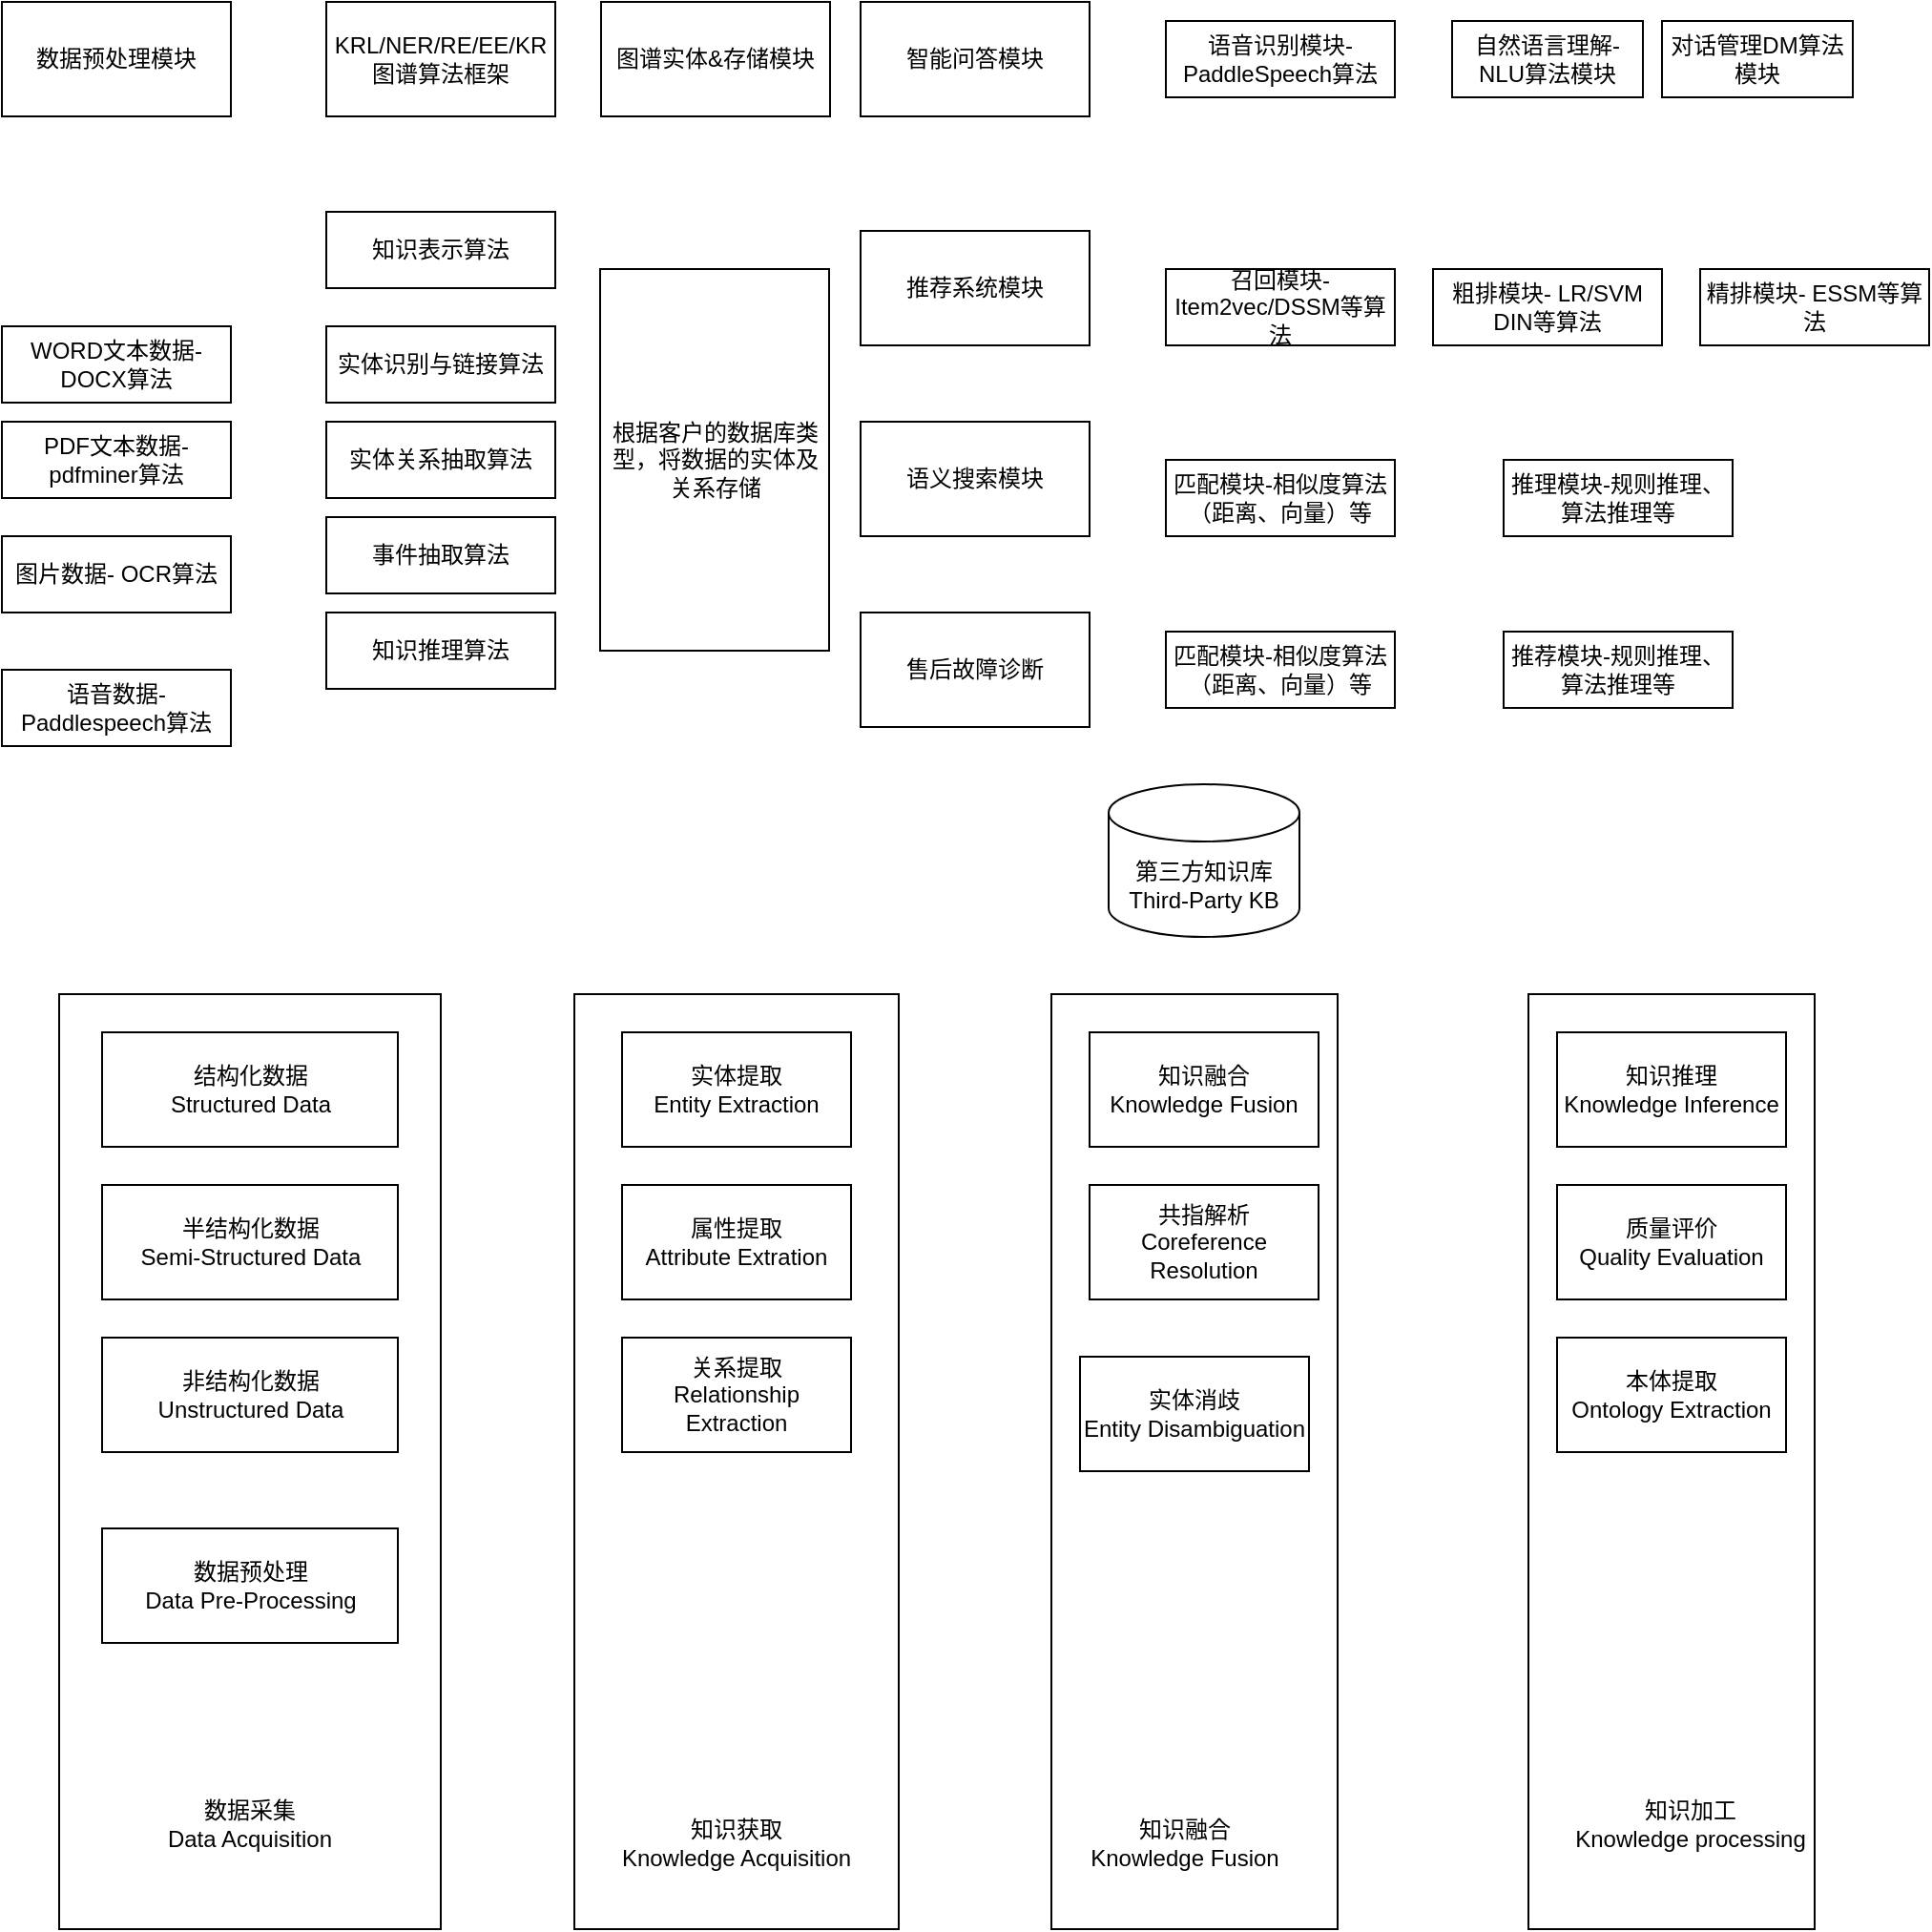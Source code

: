 <mxfile version="17.4.6" type="github">
  <diagram id="qOfUivVCctx0ZlwlnH53" name="Page-1">
    <mxGraphModel dx="1166" dy="569" grid="1" gridSize="10" guides="1" tooltips="1" connect="1" arrows="1" fold="1" page="1" pageScale="1" pageWidth="827" pageHeight="1169" math="0" shadow="0">
      <root>
        <mxCell id="0" />
        <mxCell id="1" parent="0" />
        <mxCell id="7Eq7nUJiCLbymJrPd0HY-1" value="数据预处理模块" style="rounded=0;whiteSpace=wrap;html=1;" parent="1" vertex="1">
          <mxGeometry x="40" y="160" width="120" height="60" as="geometry" />
        </mxCell>
        <mxCell id="7Eq7nUJiCLbymJrPd0HY-2" value="KRL/NER/RE/EE/KR图谱算法框架" style="rounded=0;whiteSpace=wrap;html=1;" parent="1" vertex="1">
          <mxGeometry x="210" y="160" width="120" height="60" as="geometry" />
        </mxCell>
        <mxCell id="7Eq7nUJiCLbymJrPd0HY-3" value="图谱实体&amp;amp;存储模块" style="rounded=0;whiteSpace=wrap;html=1;" parent="1" vertex="1">
          <mxGeometry x="354" y="160" width="120" height="60" as="geometry" />
        </mxCell>
        <mxCell id="7Eq7nUJiCLbymJrPd0HY-4" value="智能问答模块" style="rounded=0;whiteSpace=wrap;html=1;" parent="1" vertex="1">
          <mxGeometry x="490" y="160" width="120" height="60" as="geometry" />
        </mxCell>
        <mxCell id="7Eq7nUJiCLbymJrPd0HY-5" value="推荐系统模块" style="rounded=0;whiteSpace=wrap;html=1;" parent="1" vertex="1">
          <mxGeometry x="490" y="280" width="120" height="60" as="geometry" />
        </mxCell>
        <mxCell id="7Eq7nUJiCLbymJrPd0HY-6" value="语义搜索模块" style="rounded=0;whiteSpace=wrap;html=1;" parent="1" vertex="1">
          <mxGeometry x="490" y="380" width="120" height="60" as="geometry" />
        </mxCell>
        <mxCell id="7Eq7nUJiCLbymJrPd0HY-7" value="售后故障诊断" style="rounded=0;whiteSpace=wrap;html=1;" parent="1" vertex="1">
          <mxGeometry x="490" y="480" width="120" height="60" as="geometry" />
        </mxCell>
        <mxCell id="7Eq7nUJiCLbymJrPd0HY-9" value="WORD文本数据-DOCX算法" style="rounded=0;whiteSpace=wrap;html=1;" parent="1" vertex="1">
          <mxGeometry x="40" y="330" width="120" height="40" as="geometry" />
        </mxCell>
        <mxCell id="7Eq7nUJiCLbymJrPd0HY-10" value="PDF文本数据-pdfminer算法" style="rounded=0;whiteSpace=wrap;html=1;" parent="1" vertex="1">
          <mxGeometry x="40" y="380" width="120" height="40" as="geometry" />
        </mxCell>
        <mxCell id="7Eq7nUJiCLbymJrPd0HY-11" value="图片数据- OCR算法" style="rounded=0;whiteSpace=wrap;html=1;" parent="1" vertex="1">
          <mxGeometry x="40" y="440" width="120" height="40" as="geometry" />
        </mxCell>
        <mxCell id="7Eq7nUJiCLbymJrPd0HY-12" value="语音数据- Paddlespeech算法" style="rounded=0;whiteSpace=wrap;html=1;" parent="1" vertex="1">
          <mxGeometry x="40" y="510" width="120" height="40" as="geometry" />
        </mxCell>
        <mxCell id="7Eq7nUJiCLbymJrPd0HY-13" value="知识表示算法" style="rounded=0;whiteSpace=wrap;html=1;" parent="1" vertex="1">
          <mxGeometry x="210" y="270" width="120" height="40" as="geometry" />
        </mxCell>
        <mxCell id="7Eq7nUJiCLbymJrPd0HY-14" value="实体识别与链接算法" style="rounded=0;whiteSpace=wrap;html=1;" parent="1" vertex="1">
          <mxGeometry x="210" y="330" width="120" height="40" as="geometry" />
        </mxCell>
        <mxCell id="7Eq7nUJiCLbymJrPd0HY-15" value="实体关系抽取算法" style="rounded=0;whiteSpace=wrap;html=1;" parent="1" vertex="1">
          <mxGeometry x="210" y="380" width="120" height="40" as="geometry" />
        </mxCell>
        <mxCell id="7Eq7nUJiCLbymJrPd0HY-16" value="事件抽取算法" style="rounded=0;whiteSpace=wrap;html=1;" parent="1" vertex="1">
          <mxGeometry x="210" y="430" width="120" height="40" as="geometry" />
        </mxCell>
        <mxCell id="7Eq7nUJiCLbymJrPd0HY-17" value="知识推理算法" style="rounded=0;whiteSpace=wrap;html=1;" parent="1" vertex="1">
          <mxGeometry x="210" y="480" width="120" height="40" as="geometry" />
        </mxCell>
        <mxCell id="7Eq7nUJiCLbymJrPd0HY-18" value="根据客户的数据库类型，将数据的实体及关系存储" style="rounded=0;whiteSpace=wrap;html=1;" parent="1" vertex="1">
          <mxGeometry x="353.5" y="300" width="120" height="200" as="geometry" />
        </mxCell>
        <mxCell id="7Eq7nUJiCLbymJrPd0HY-19" value="语音识别模块-PaddleSpeech算法" style="rounded=0;whiteSpace=wrap;html=1;" parent="1" vertex="1">
          <mxGeometry x="650" y="170" width="120" height="40" as="geometry" />
        </mxCell>
        <mxCell id="7Eq7nUJiCLbymJrPd0HY-20" value="自然语言理解- NLU算法模块" style="rounded=0;whiteSpace=wrap;html=1;" parent="1" vertex="1">
          <mxGeometry x="800" y="170" width="100" height="40" as="geometry" />
        </mxCell>
        <mxCell id="7Eq7nUJiCLbymJrPd0HY-21" value="对话管理DM算法模块" style="rounded=0;whiteSpace=wrap;html=1;" parent="1" vertex="1">
          <mxGeometry x="910" y="170" width="100" height="40" as="geometry" />
        </mxCell>
        <mxCell id="7Eq7nUJiCLbymJrPd0HY-22" value="召回模块- Item2vec/DSSM等算法" style="rounded=0;whiteSpace=wrap;html=1;" parent="1" vertex="1">
          <mxGeometry x="650" y="300" width="120" height="40" as="geometry" />
        </mxCell>
        <mxCell id="7Eq7nUJiCLbymJrPd0HY-23" value="粗排模块- LR/SVM DIN等算法" style="rounded=0;whiteSpace=wrap;html=1;" parent="1" vertex="1">
          <mxGeometry x="790" y="300" width="120" height="40" as="geometry" />
        </mxCell>
        <mxCell id="7Eq7nUJiCLbymJrPd0HY-24" value="精排模块- ESSM等算法" style="rounded=0;whiteSpace=wrap;html=1;" parent="1" vertex="1">
          <mxGeometry x="930" y="300" width="120" height="40" as="geometry" />
        </mxCell>
        <mxCell id="7Eq7nUJiCLbymJrPd0HY-25" value="匹配模块-相似度算法（距离、向量）等" style="rounded=0;whiteSpace=wrap;html=1;" parent="1" vertex="1">
          <mxGeometry x="650" y="400" width="120" height="40" as="geometry" />
        </mxCell>
        <mxCell id="7Eq7nUJiCLbymJrPd0HY-26" value="推理模块-规则推理、算法推理等" style="rounded=0;whiteSpace=wrap;html=1;" parent="1" vertex="1">
          <mxGeometry x="827" y="400" width="120" height="40" as="geometry" />
        </mxCell>
        <mxCell id="7Eq7nUJiCLbymJrPd0HY-27" value="匹配模块-相似度算法（距离、向量）等" style="rounded=0;whiteSpace=wrap;html=1;" parent="1" vertex="1">
          <mxGeometry x="650" y="490" width="120" height="40" as="geometry" />
        </mxCell>
        <mxCell id="7Eq7nUJiCLbymJrPd0HY-29" value="推荐模块-规则推理、算法推理等" style="rounded=0;whiteSpace=wrap;html=1;" parent="1" vertex="1">
          <mxGeometry x="827" y="490" width="120" height="40" as="geometry" />
        </mxCell>
        <mxCell id="7Eq7nUJiCLbymJrPd0HY-31" value="" style="rounded=0;whiteSpace=wrap;html=1;" parent="1" vertex="1">
          <mxGeometry x="70" y="680" width="200" height="490" as="geometry" />
        </mxCell>
        <mxCell id="7Eq7nUJiCLbymJrPd0HY-32" value="半结构化数据&lt;br&gt;Semi-Structured Data" style="rounded=0;whiteSpace=wrap;html=1;" parent="1" vertex="1">
          <mxGeometry x="92.5" y="780" width="155" height="60" as="geometry" />
        </mxCell>
        <mxCell id="iudNg1QDq1xO68QwgV4b-2" value="结构化数据&lt;br&gt;Structured Data" style="rounded=0;whiteSpace=wrap;html=1;" parent="1" vertex="1">
          <mxGeometry x="92.5" y="700" width="155" height="60" as="geometry" />
        </mxCell>
        <mxCell id="iudNg1QDq1xO68QwgV4b-3" value="非结构化数据&lt;br&gt;Unstructured Data" style="rounded=0;whiteSpace=wrap;html=1;" parent="1" vertex="1">
          <mxGeometry x="92.5" y="860" width="155" height="60" as="geometry" />
        </mxCell>
        <mxCell id="iudNg1QDq1xO68QwgV4b-4" value="数据预处理&lt;br&gt;Data Pre-Processing" style="rounded=0;whiteSpace=wrap;html=1;" parent="1" vertex="1">
          <mxGeometry x="92.5" y="960" width="155" height="60" as="geometry" />
        </mxCell>
        <mxCell id="iudNg1QDq1xO68QwgV4b-5" value="数据采集&lt;br&gt;Data Acquisition" style="text;html=1;strokeColor=none;fillColor=none;align=center;verticalAlign=middle;whiteSpace=wrap;rounded=0;" parent="1" vertex="1">
          <mxGeometry x="120" y="1100" width="100" height="30" as="geometry" />
        </mxCell>
        <mxCell id="iudNg1QDq1xO68QwgV4b-6" value="" style="rounded=0;whiteSpace=wrap;html=1;" parent="1" vertex="1">
          <mxGeometry x="340" y="680" width="170" height="490" as="geometry" />
        </mxCell>
        <mxCell id="iudNg1QDq1xO68QwgV4b-7" value="实体提取&lt;br&gt;Entity Extraction" style="rounded=0;whiteSpace=wrap;html=1;" parent="1" vertex="1">
          <mxGeometry x="365" y="700" width="120" height="60" as="geometry" />
        </mxCell>
        <mxCell id="iudNg1QDq1xO68QwgV4b-8" value="属性提取&lt;br&gt;Attribute Extration" style="rounded=0;whiteSpace=wrap;html=1;" parent="1" vertex="1">
          <mxGeometry x="365" y="780" width="120" height="60" as="geometry" />
        </mxCell>
        <mxCell id="iudNg1QDq1xO68QwgV4b-9" value="&lt;div&gt;关系提取&lt;/div&gt;&lt;div&gt;Relationship Extraction&lt;/div&gt;" style="rounded=0;whiteSpace=wrap;html=1;" parent="1" vertex="1">
          <mxGeometry x="365" y="860" width="120" height="60" as="geometry" />
        </mxCell>
        <mxCell id="iudNg1QDq1xO68QwgV4b-10" value="知识获取&lt;br&gt;Knowledge Acquisition" style="text;html=1;strokeColor=none;fillColor=none;align=center;verticalAlign=middle;whiteSpace=wrap;rounded=0;" parent="1" vertex="1">
          <mxGeometry x="360" y="1110" width="130" height="30" as="geometry" />
        </mxCell>
        <mxCell id="iudNg1QDq1xO68QwgV4b-11" value="" style="rounded=0;whiteSpace=wrap;html=1;" parent="1" vertex="1">
          <mxGeometry x="590" y="680" width="150" height="490" as="geometry" />
        </mxCell>
        <mxCell id="iudNg1QDq1xO68QwgV4b-12" value="知识融合&lt;br&gt;Knowledge Fusion" style="rounded=0;whiteSpace=wrap;html=1;" parent="1" vertex="1">
          <mxGeometry x="610" y="700" width="120" height="60" as="geometry" />
        </mxCell>
        <mxCell id="iudNg1QDq1xO68QwgV4b-13" value="共指解析&lt;br&gt;Coreference Resolution" style="rounded=0;whiteSpace=wrap;html=1;" parent="1" vertex="1">
          <mxGeometry x="610" y="780" width="120" height="60" as="geometry" />
        </mxCell>
        <mxCell id="iudNg1QDq1xO68QwgV4b-14" value="实体消歧&lt;br&gt;Entity Disambiguation" style="rounded=0;whiteSpace=wrap;html=1;" parent="1" vertex="1">
          <mxGeometry x="605" y="870" width="120" height="60" as="geometry" />
        </mxCell>
        <mxCell id="iudNg1QDq1xO68QwgV4b-17" value="第三方知识库&lt;br&gt;Third-Party KB" style="shape=cylinder3;whiteSpace=wrap;html=1;boundedLbl=1;backgroundOutline=1;size=15;" parent="1" vertex="1">
          <mxGeometry x="620" y="570" width="100" height="80" as="geometry" />
        </mxCell>
        <mxCell id="iudNg1QDq1xO68QwgV4b-18" value="" style="rounded=0;whiteSpace=wrap;html=1;" parent="1" vertex="1">
          <mxGeometry x="840" y="680" width="150" height="490" as="geometry" />
        </mxCell>
        <mxCell id="iudNg1QDq1xO68QwgV4b-19" value="知识推理&lt;br&gt;Knowledge Inference" style="rounded=0;whiteSpace=wrap;html=1;" parent="1" vertex="1">
          <mxGeometry x="855" y="700" width="120" height="60" as="geometry" />
        </mxCell>
        <mxCell id="iudNg1QDq1xO68QwgV4b-20" value="质量评价&lt;br&gt;Quality Evaluation" style="rounded=0;whiteSpace=wrap;html=1;" parent="1" vertex="1">
          <mxGeometry x="855" y="780" width="120" height="60" as="geometry" />
        </mxCell>
        <mxCell id="iudNg1QDq1xO68QwgV4b-21" value="本体提取&lt;br&gt;Ontology Extraction" style="rounded=0;whiteSpace=wrap;html=1;" parent="1" vertex="1">
          <mxGeometry x="855" y="860" width="120" height="60" as="geometry" />
        </mxCell>
        <mxCell id="iudNg1QDq1xO68QwgV4b-22" value="知识加工&lt;br&gt;Knowledge processing" style="text;html=1;strokeColor=none;fillColor=none;align=center;verticalAlign=middle;whiteSpace=wrap;rounded=0;" parent="1" vertex="1">
          <mxGeometry x="850" y="1100" width="150" height="30" as="geometry" />
        </mxCell>
        <mxCell id="iudNg1QDq1xO68QwgV4b-23" value="知识融合&lt;br&gt;Knowledge Fusion" style="text;html=1;strokeColor=none;fillColor=none;align=center;verticalAlign=middle;whiteSpace=wrap;rounded=0;" parent="1" vertex="1">
          <mxGeometry x="590" y="1110" width="140" height="30" as="geometry" />
        </mxCell>
      </root>
    </mxGraphModel>
  </diagram>
</mxfile>
